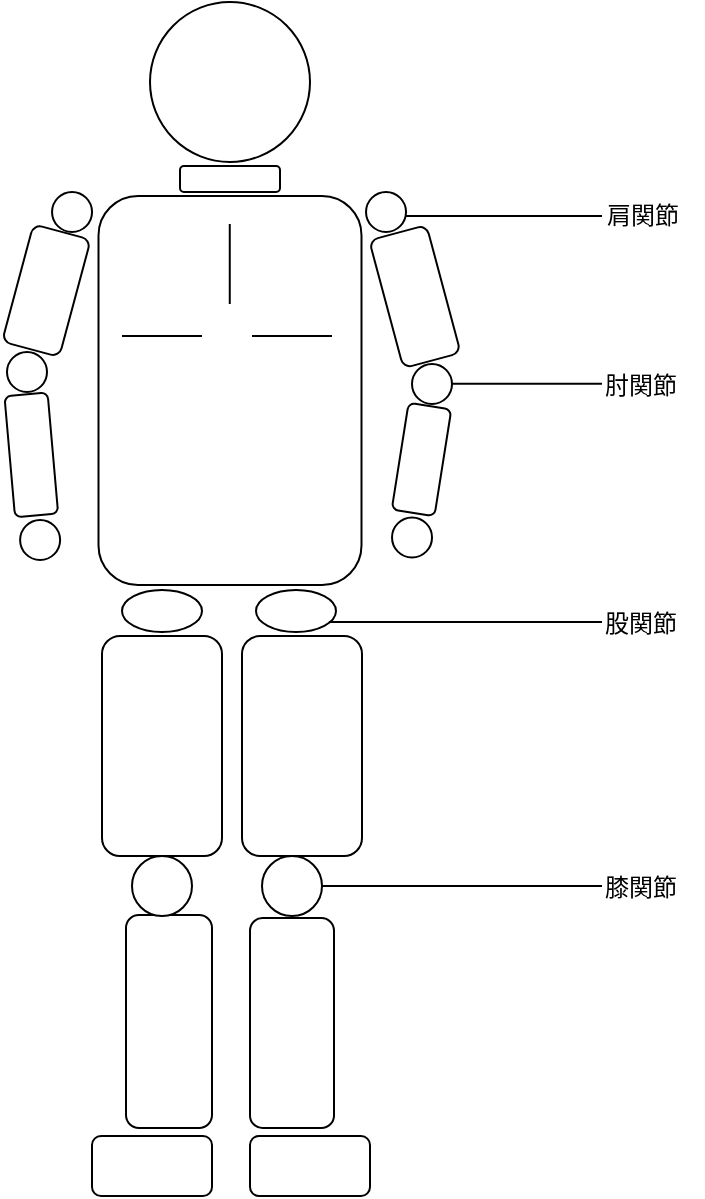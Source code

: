 <mxfile version="20.7.4" type="device"><diagram id="EiIMSYlWQR9iP1FfQXIk" name="ページ1"><mxGraphModel dx="412" dy="463" grid="1" gridSize="10" guides="1" tooltips="1" connect="1" arrows="1" fold="1" page="1" pageScale="1" pageWidth="827" pageHeight="1169" math="0" shadow="0"><root><mxCell id="0"/><mxCell id="1" parent="0"/><mxCell id="zRtVHpP9qBYIBySUR6J3-1" value="" style="ellipse;whiteSpace=wrap;html=1;aspect=fixed;" vertex="1" parent="1"><mxGeometry x="374" y="193" width="80" height="80" as="geometry"/></mxCell><mxCell id="zRtVHpP9qBYIBySUR6J3-2" value="" style="rounded=1;whiteSpace=wrap;html=1;rotation=-90;" vertex="1" parent="1"><mxGeometry x="316.75" y="321.5" width="194.5" height="131.5" as="geometry"/></mxCell><mxCell id="zRtVHpP9qBYIBySUR6J3-3" value="" style="rounded=1;whiteSpace=wrap;html=1;rotation=-90;" vertex="1" parent="1"><mxGeometry x="325" y="535" width="110" height="60" as="geometry"/></mxCell><mxCell id="zRtVHpP9qBYIBySUR6J3-4" value="" style="rounded=1;whiteSpace=wrap;html=1;rotation=-90;" vertex="1" parent="1"><mxGeometry x="395" y="535" width="110" height="60" as="geometry"/></mxCell><mxCell id="zRtVHpP9qBYIBySUR6J3-5" value="" style="rounded=1;whiteSpace=wrap;html=1;rotation=-90;" vertex="1" parent="1"><mxGeometry x="330.25" y="681.25" width="106.5" height="43" as="geometry"/></mxCell><mxCell id="zRtVHpP9qBYIBySUR6J3-6" value="" style="rounded=1;whiteSpace=wrap;html=1;rotation=-90;" vertex="1" parent="1"><mxGeometry x="392.5" y="682.5" width="105" height="42" as="geometry"/></mxCell><mxCell id="zRtVHpP9qBYIBySUR6J3-7" value="" style="rounded=1;whiteSpace=wrap;html=1;" vertex="1" parent="1"><mxGeometry x="345" y="760" width="60" height="30" as="geometry"/></mxCell><mxCell id="zRtVHpP9qBYIBySUR6J3-8" value="" style="rounded=1;whiteSpace=wrap;html=1;" vertex="1" parent="1"><mxGeometry x="424" y="760" width="60" height="30" as="geometry"/></mxCell><mxCell id="zRtVHpP9qBYIBySUR6J3-9" value="" style="rounded=1;whiteSpace=wrap;html=1;rotation=-75;imageHeight=24;" vertex="1" parent="1"><mxGeometry x="291.83" y="322.5" width="60.7" height="29.62" as="geometry"/></mxCell><mxCell id="zRtVHpP9qBYIBySUR6J3-10" value="" style="rounded=1;whiteSpace=wrap;html=1;rotation=-95;imageHeight=24;" vertex="1" parent="1"><mxGeometry x="284.28" y="408.65" width="60.74" height="21.62" as="geometry"/></mxCell><mxCell id="zRtVHpP9qBYIBySUR6J3-11" value="" style="rounded=1;whiteSpace=wrap;html=1;rotation=-105;imageHeight=24;" vertex="1" parent="1"><mxGeometry x="473.41" y="325.5" width="66.11" height="29.62" as="geometry"/></mxCell><mxCell id="zRtVHpP9qBYIBySUR6J3-12" value="" style="rounded=1;whiteSpace=wrap;html=1;rotation=279;imageHeight=24;" vertex="1" parent="1"><mxGeometry x="482.77" y="410.95" width="53.98" height="21.62" as="geometry"/></mxCell><mxCell id="zRtVHpP9qBYIBySUR6J3-13" value="" style="ellipse;whiteSpace=wrap;html=1;aspect=fixed;" vertex="1" parent="1"><mxGeometry x="309.06" y="452" width="20" height="20" as="geometry"/></mxCell><mxCell id="zRtVHpP9qBYIBySUR6J3-14" value="" style="ellipse;whiteSpace=wrap;html=1;aspect=fixed;" vertex="1" parent="1"><mxGeometry x="495.01" y="450.75" width="20" height="20" as="geometry"/></mxCell><mxCell id="zRtVHpP9qBYIBySUR6J3-15" value="" style="rounded=1;whiteSpace=wrap;html=1;" vertex="1" parent="1"><mxGeometry x="389" y="275" width="50" height="13" as="geometry"/></mxCell><mxCell id="zRtVHpP9qBYIBySUR6J3-16" value="" style="endArrow=none;html=1;rounded=0;" edge="1" parent="1"><mxGeometry width="50" height="50" relative="1" as="geometry"><mxPoint x="413.88" y="304" as="sourcePoint"/><mxPoint x="413.88" y="344" as="targetPoint"/></mxGeometry></mxCell><mxCell id="zRtVHpP9qBYIBySUR6J3-17" value="" style="endArrow=none;html=1;rounded=0;" edge="1" parent="1"><mxGeometry width="50" height="50" relative="1" as="geometry"><mxPoint x="360" y="360.05" as="sourcePoint"/><mxPoint x="400" y="360" as="targetPoint"/></mxGeometry></mxCell><mxCell id="zRtVHpP9qBYIBySUR6J3-18" value="" style="endArrow=none;html=1;rounded=0;" edge="1" parent="1"><mxGeometry width="50" height="50" relative="1" as="geometry"><mxPoint x="425" y="360.05" as="sourcePoint"/><mxPoint x="465" y="360" as="targetPoint"/></mxGeometry></mxCell><mxCell id="zRtVHpP9qBYIBySUR6J3-22" value="" style="ellipse;whiteSpace=wrap;html=1;aspect=fixed;" vertex="1" parent="1"><mxGeometry x="302.5" y="368" width="20" height="20" as="geometry"/></mxCell><mxCell id="zRtVHpP9qBYIBySUR6J3-24" value="" style="ellipse;whiteSpace=wrap;html=1;aspect=fixed;" vertex="1" parent="1"><mxGeometry x="325.02" y="288" width="20" height="20" as="geometry"/></mxCell><mxCell id="zRtVHpP9qBYIBySUR6J3-25" value="" style="ellipse;whiteSpace=wrap;html=1;aspect=fixed;" vertex="1" parent="1"><mxGeometry x="505" y="374" width="20" height="20" as="geometry"/></mxCell><mxCell id="zRtVHpP9qBYIBySUR6J3-27" value="" style="ellipse;whiteSpace=wrap;html=1;aspect=fixed;" vertex="1" parent="1"><mxGeometry x="482.01" y="288" width="20" height="20" as="geometry"/></mxCell><mxCell id="zRtVHpP9qBYIBySUR6J3-28" value="" style="ellipse;whiteSpace=wrap;html=1;aspect=fixed;" vertex="1" parent="1"><mxGeometry x="365" y="620" width="30" height="30" as="geometry"/></mxCell><mxCell id="zRtVHpP9qBYIBySUR6J3-29" value="" style="ellipse;whiteSpace=wrap;html=1;aspect=fixed;" vertex="1" parent="1"><mxGeometry x="430" y="620" width="30" height="30" as="geometry"/></mxCell><mxCell id="zRtVHpP9qBYIBySUR6J3-30" value="" style="ellipse;whiteSpace=wrap;html=1;" vertex="1" parent="1"><mxGeometry x="360" y="487" width="40" height="21" as="geometry"/></mxCell><mxCell id="zRtVHpP9qBYIBySUR6J3-31" value="" style="ellipse;whiteSpace=wrap;html=1;" vertex="1" parent="1"><mxGeometry x="427" y="487" width="40" height="21" as="geometry"/></mxCell><mxCell id="zRtVHpP9qBYIBySUR6J3-32" value="" style="endArrow=none;html=1;rounded=0;" edge="1" parent="1"><mxGeometry width="50" height="50" relative="1" as="geometry"><mxPoint x="502.01" y="300" as="sourcePoint"/><mxPoint x="600" y="300" as="targetPoint"/></mxGeometry></mxCell><mxCell id="zRtVHpP9qBYIBySUR6J3-33" value="肩関節" style="text;html=1;align=center;verticalAlign=middle;resizable=0;points=[];autosize=1;strokeColor=none;fillColor=none;" vertex="1" parent="1"><mxGeometry x="590" y="285" width="60" height="30" as="geometry"/></mxCell><mxCell id="zRtVHpP9qBYIBySUR6J3-34" value="" style="endArrow=none;html=1;rounded=0;" edge="1" parent="1"><mxGeometry width="50" height="50" relative="1" as="geometry"><mxPoint x="525" y="383.88" as="sourcePoint"/><mxPoint x="600" y="383.88" as="targetPoint"/></mxGeometry></mxCell><mxCell id="zRtVHpP9qBYIBySUR6J3-35" value="肘関節" style="text;html=1;align=center;verticalAlign=middle;resizable=0;points=[];autosize=1;strokeColor=none;fillColor=none;" vertex="1" parent="1"><mxGeometry x="589" y="370" width="60" height="30" as="geometry"/></mxCell><mxCell id="zRtVHpP9qBYIBySUR6J3-36" value="" style="endArrow=none;html=1;rounded=0;" edge="1" parent="1"><mxGeometry width="50" height="50" relative="1" as="geometry"><mxPoint x="460.01" y="635" as="sourcePoint"/><mxPoint x="600" y="635" as="targetPoint"/></mxGeometry></mxCell><mxCell id="zRtVHpP9qBYIBySUR6J3-37" value="" style="endArrow=none;html=1;rounded=0;" edge="1" parent="1"><mxGeometry width="50" height="50" relative="1" as="geometry"><mxPoint x="463.41" y="503" as="sourcePoint"/><mxPoint x="600" y="503" as="targetPoint"/></mxGeometry></mxCell><mxCell id="zRtVHpP9qBYIBySUR6J3-38" value="股関節" style="text;html=1;align=center;verticalAlign=middle;resizable=0;points=[];autosize=1;strokeColor=none;fillColor=none;" vertex="1" parent="1"><mxGeometry x="589" y="489" width="60" height="30" as="geometry"/></mxCell><mxCell id="zRtVHpP9qBYIBySUR6J3-39" value="膝関節" style="text;html=1;align=center;verticalAlign=middle;resizable=0;points=[];autosize=1;strokeColor=none;fillColor=none;" vertex="1" parent="1"><mxGeometry x="589" y="621" width="60" height="30" as="geometry"/></mxCell></root></mxGraphModel></diagram></mxfile>